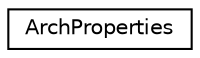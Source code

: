 digraph "Graphical Class Hierarchy"
{
 // LATEX_PDF_SIZE
  edge [fontname="Helvetica",fontsize="10",labelfontname="Helvetica",labelfontsize="10"];
  node [fontname="Helvetica",fontsize="10",shape=record];
  rankdir="LR";
  Node0 [label="ArchProperties",height=0.2,width=0.4,color="black", fillcolor="white", style="filled",URL="$classArchProperties.html",tooltip=" "];
}
